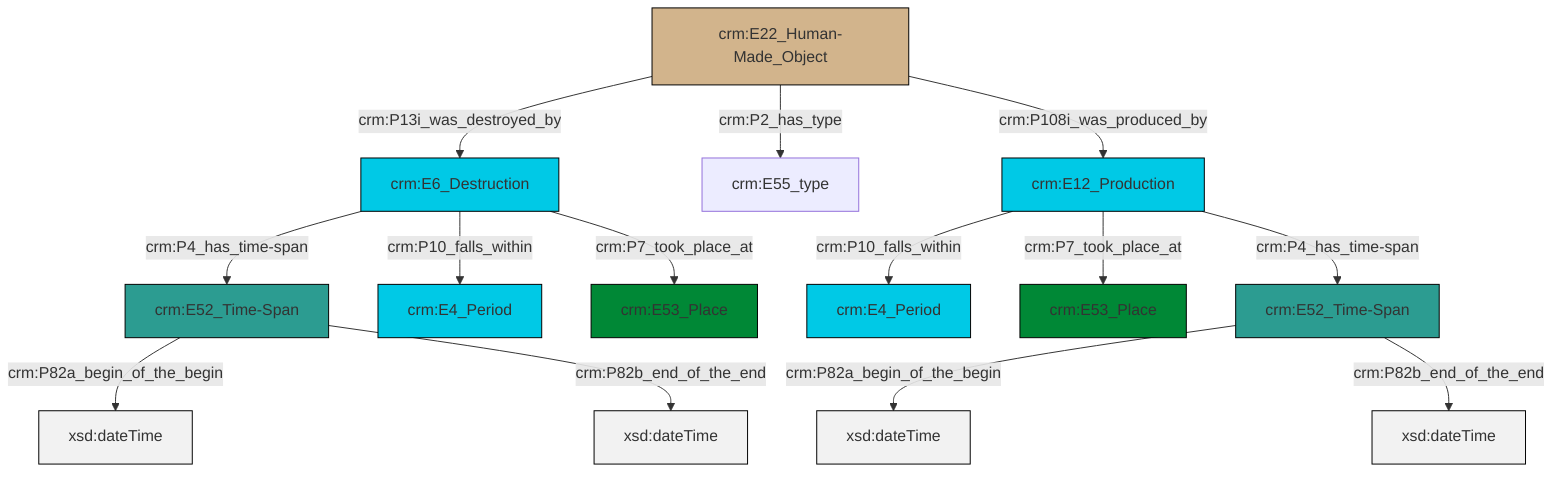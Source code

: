 graph TD
classDef Literal fill:#f2f2f2,stroke:#000000;
classDef CRM_Entity fill:#FFFFFF,stroke:#000000;
classDef Temporal_Entity fill:#00C9E6, stroke:#000000;
classDef Type fill:#E18312, stroke:#000000;
classDef Time-Span fill:#2C9C91, stroke:#000000;
classDef Appellation fill:#FFEB7F, stroke:#000000;
classDef Place fill:#008836, stroke:#000000;
classDef Persistent_Item fill:#B266B2, stroke:#000000;
classDef Conceptual_Object fill:#FFD700, stroke:#000000;
classDef Physical_Thing fill:#D2B48C, stroke:#000000;
classDef Actor fill:#f58aad, stroke:#000000;
classDef PC_Classes fill:#4ce600, stroke:#000000;
classDef Multi fill:#cccccc,stroke:#000000;

0["crm:E22_Human-Made_Object"]:::Physical_Thing -->|crm:P13i_was_destroyed_by| 1["crm:E6_Destruction"]:::Temporal_Entity
2["crm:E52_Time-Span"]:::Time-Span -->|crm:P82a_begin_of_the_begin| 3[xsd:dateTime]:::Literal
4["crm:E52_Time-Span"]:::Time-Span -->|crm:P82a_begin_of_the_begin| 5[xsd:dateTime]:::Literal
1["crm:E6_Destruction"]:::Temporal_Entity -->|crm:P4_has_time-span| 2["crm:E52_Time-Span"]:::Time-Span
11["crm:E12_Production"]:::Temporal_Entity -->|crm:P10_falls_within| 12["crm:E4_Period"]:::Temporal_Entity
11["crm:E12_Production"]:::Temporal_Entity -->|crm:P7_took_place_at| 8["crm:E53_Place"]:::Place
1["crm:E6_Destruction"]:::Temporal_Entity -->|crm:P10_falls_within| 6["crm:E4_Period"]:::Temporal_Entity
1["crm:E6_Destruction"]:::Temporal_Entity -->|crm:P7_took_place_at| 15["crm:E53_Place"]:::Place
11["crm:E12_Production"]:::Temporal_Entity -->|crm:P4_has_time-span| 4["crm:E52_Time-Span"]:::Time-Span
0["crm:E22_Human-Made_Object"]:::Physical_Thing -->|crm:P2_has_type| 17["crm:E55_type"]:::Default
0["crm:E22_Human-Made_Object"]:::Physical_Thing -->|crm:P108i_was_produced_by| 11["crm:E12_Production"]:::Temporal_Entity
2["crm:E52_Time-Span"]:::Time-Span -->|crm:P82b_end_of_the_end| 18[xsd:dateTime]:::Literal
4["crm:E52_Time-Span"]:::Time-Span -->|crm:P82b_end_of_the_end| 23[xsd:dateTime]:::Literal